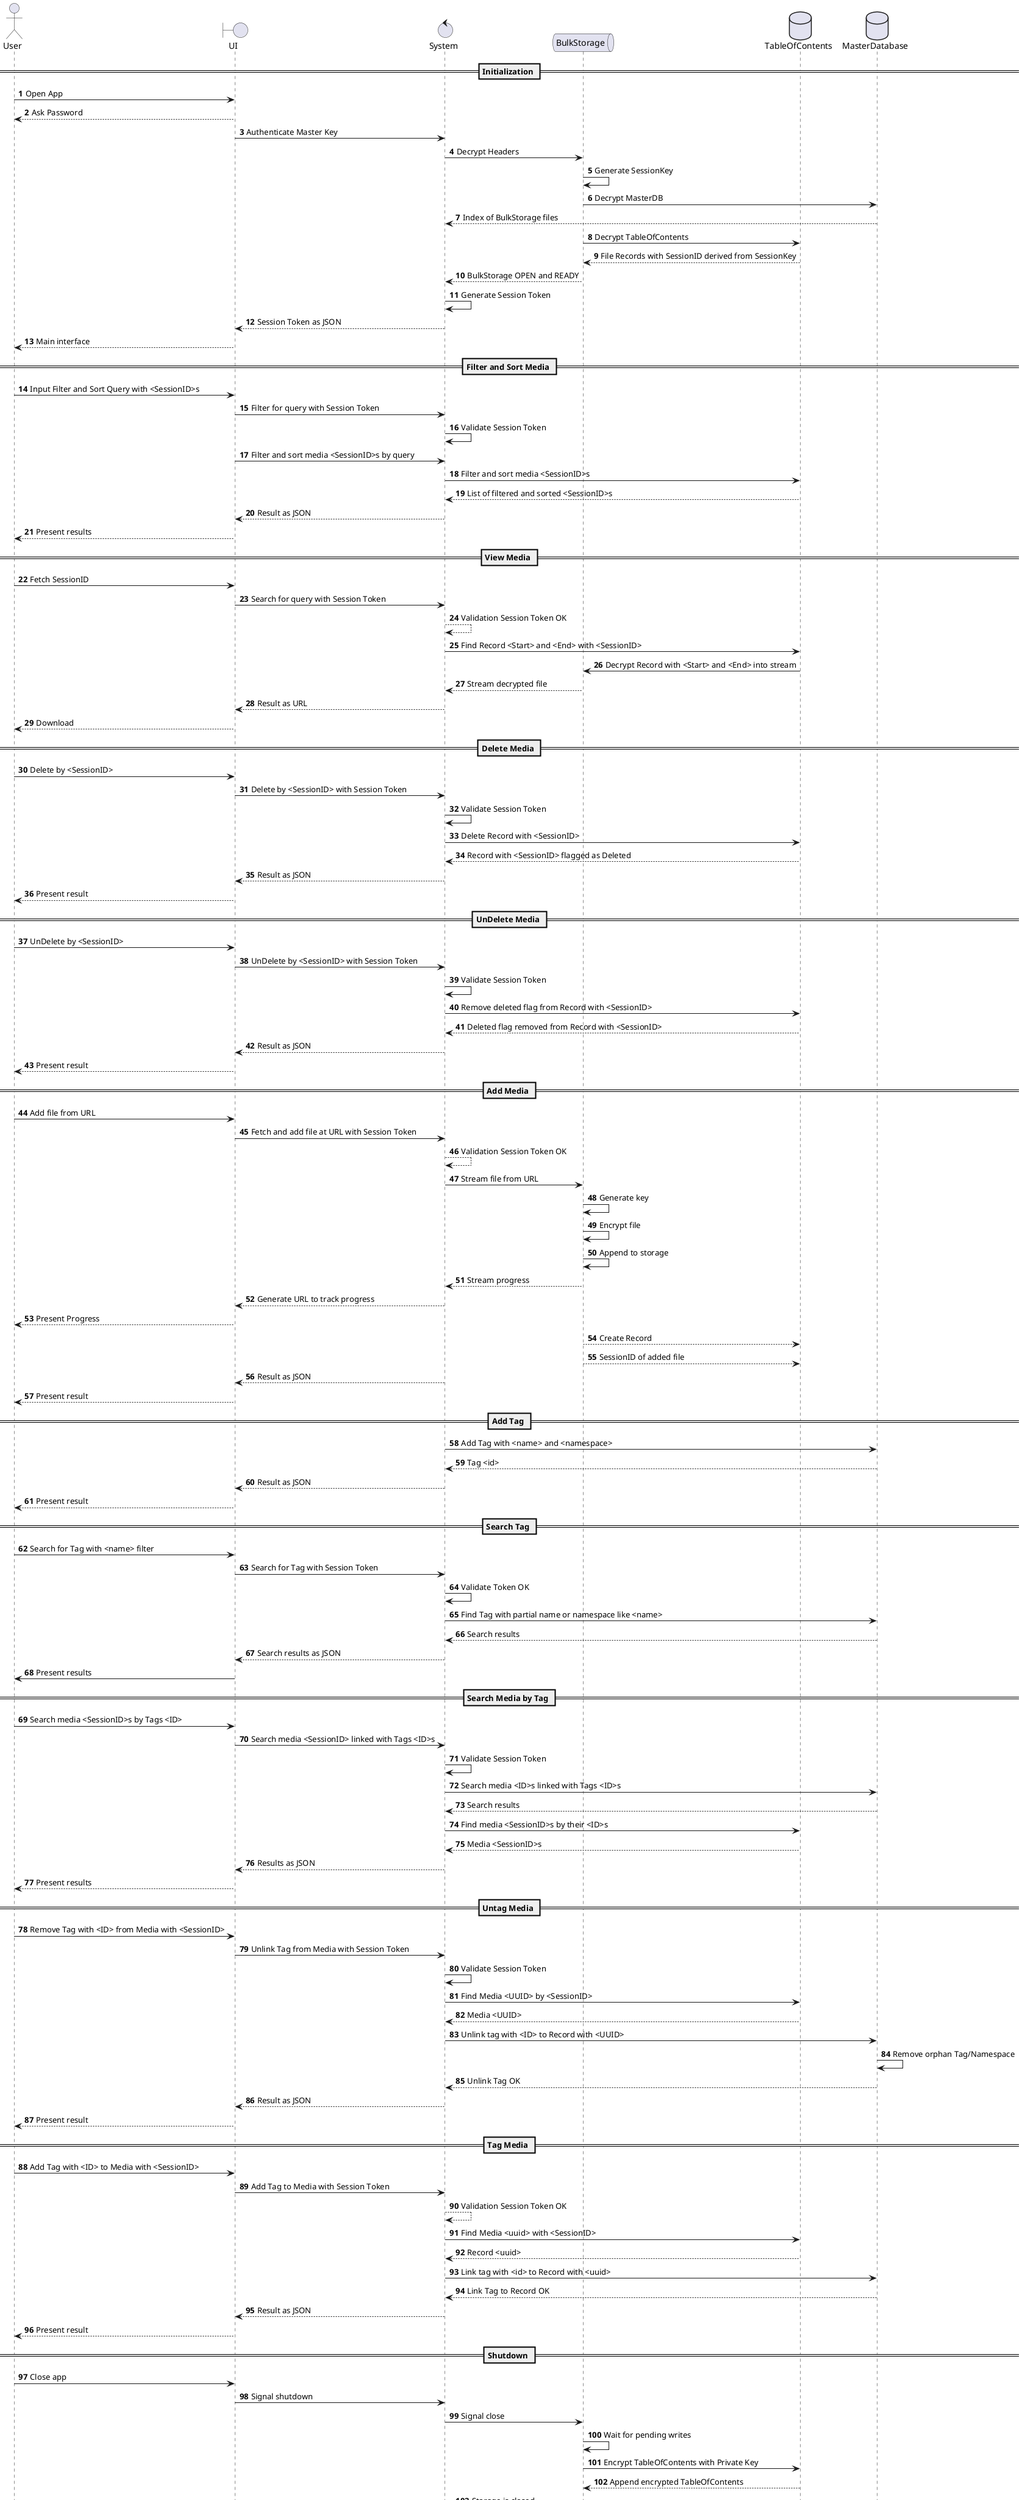 @startuml
'https://plantuml.com/sequence-diagram

autonumber
actor User
boundary UI
control System
queue BulkStorage
database TableOfContents
database MasterDatabase

== Initialization ==

User -> UI: Open App
UI --> User: Ask Password
UI -> System: Authenticate Master Key
System -> BulkStorage: Decrypt Headers
BulkStorage -> BulkStorage: Generate SessionKey
BulkStorage -> MasterDatabase: Decrypt MasterDB
MasterDatabase --> System: Index of BulkStorage files
BulkStorage -> TableOfContents: Decrypt TableOfContents
TableOfContents --> BulkStorage: File Records with SessionID derived from SessionKey
BulkStorage --> System: BulkStorage OPEN and READY
System -> System: Generate Session Token
System --> UI: Session Token as JSON
UI --> User: Main interface

== Filter and Sort Media ==

User -> UI: Input Filter and Sort Query with <SessionID>s
UI -> System: Filter for query with Session Token
System -> System: Validate Session Token
UI -> System: Filter and sort media <SessionID>s by query
System -> TableOfContents: Filter and sort media <SessionID>s
TableOfContents --> System: List of filtered and sorted <SessionID>s
System --> UI: Result as JSON
UI --> User: Present results

== View Media ==

User -> UI: Fetch SessionID
UI -> System: Search for query with Session Token
System --> System: Validation Session Token OK
System -> TableOfContents: Find Record <Start> and <End> with <SessionID>
TableOfContents -> BulkStorage: Decrypt Record with <Start> and <End> into stream
BulkStorage --> System: Stream decrypted file
System --> UI: Result as URL
UI --> User: Download

== Delete Media ==

User -> UI: Delete by <SessionID>
UI -> System: Delete by <SessionID> with Session Token
System -> System: Validate Session Token
System -> TableOfContents: Delete Record with <SessionID>
TableOfContents --> System: Record with <SessionID> flagged as Deleted
System --> UI: Result as JSON
UI --> User: Present result

== UnDelete Media ==

User -> UI: UnDelete by <SessionID>
UI -> System: UnDelete by <SessionID> with Session Token
System -> System: Validate Session Token
System -> TableOfContents: Remove deleted flag from Record with <SessionID>
TableOfContents --> System: Deleted flag removed from Record with <SessionID>
System --> UI: Result as JSON
UI --> User: Present result

== Add Media ==

User -> UI: Add file from URL
UI -> System: Fetch and add file at URL with Session Token
System --> System: Validation Session Token OK
System -> BulkStorage: Stream file from URL
BulkStorage -> BulkStorage: Generate key
BulkStorage -> BulkStorage: Encrypt file
BulkStorage -> BulkStorage: Append to storage
BulkStorage --> System: Stream progress
System --> UI: Generate URL to track progress
UI --> User: Present Progress
BulkStorage --> TableOfContents: Create Record
BulkStorage --> TableOfContents: SessionID of added file
System --> UI: Result as JSON
UI --> User: Present result

== Add Tag ==

System -> MasterDatabase: Add Tag with <name> and <namespace>
MasterDatabase --> System: Tag <id>
System --> UI: Result as JSON
UI --> User: Present result

== Search Tag ==

User -> UI: Search for Tag with <name> filter
UI -> System: Search for Tag with Session Token
System -> System: Validate Token OK
System -> MasterDatabase: Find Tag with partial name or namespace like <name>
MasterDatabase --> System: Search results
System --> UI: Search results as JSON
UI -> User: Present results

== Search Media by Tag ==

User -> UI: Search media <SessionID>s by Tags <ID>
UI -> System: Search media <SessionID> linked with Tags <ID>s
System -> System: Validate Session Token
System -> MasterDatabase: Search media <ID>s linked with Tags <ID>s
MasterDatabase --> System: Search results
System -> TableOfContents: Find media <SessionID>s by their <ID>s
TableOfContents --> System: Media <SessionID>s
System --> UI: Results as JSON
UI --> User: Present results

== Untag Media ==

User -> UI: Remove Tag with <ID> from Media with <SessionID>
UI -> System: Unlink Tag from Media with Session Token
System -> System: Validate Session Token
System -> TableOfContents: Find Media <UUID> by <SessionID>
TableOfContents --> System: Media <UUID>
System -> MasterDatabase: Unlink tag with <ID> to Record with <UUID>
MasterDatabase -> MasterDatabase: Remove orphan Tag/Namespace
MasterDatabase --> System: Unlink Tag OK
System --> UI: Result as JSON
UI --> User: Present result

== Tag Media ==

User -> UI: Add Tag with <ID> to Media with <SessionID>
UI -> System: Add Tag to Media with Session Token
System --> System: Validation Session Token OK
System -> TableOfContents: Find Media <uuid> with <SessionID>
TableOfContents --> System: Record <uuid>
System -> MasterDatabase: Link tag with <id> to Record with <uuid>
MasterDatabase --> System: Link Tag to Record OK
System --> UI: Result as JSON
UI --> User: Present result

== Shutdown ==

User -> UI: Close app
UI -> System: Signal shutdown
System -> BulkStorage: Signal close
BulkStorage -> BulkStorage: Wait for pending writes
BulkStorage -> TableOfContents: Encrypt TableOfContents with Private Key
TableOfContents --> BulkStorage: Append encrypted TableOfContents
BulkStorage --> System: Storage is closed
System -> MasterDatabase: Update files listing
MasterDatabase --> System: Database is closed
System --> UI: Shutdown OK
UI --> User: Closed OK

@enduml